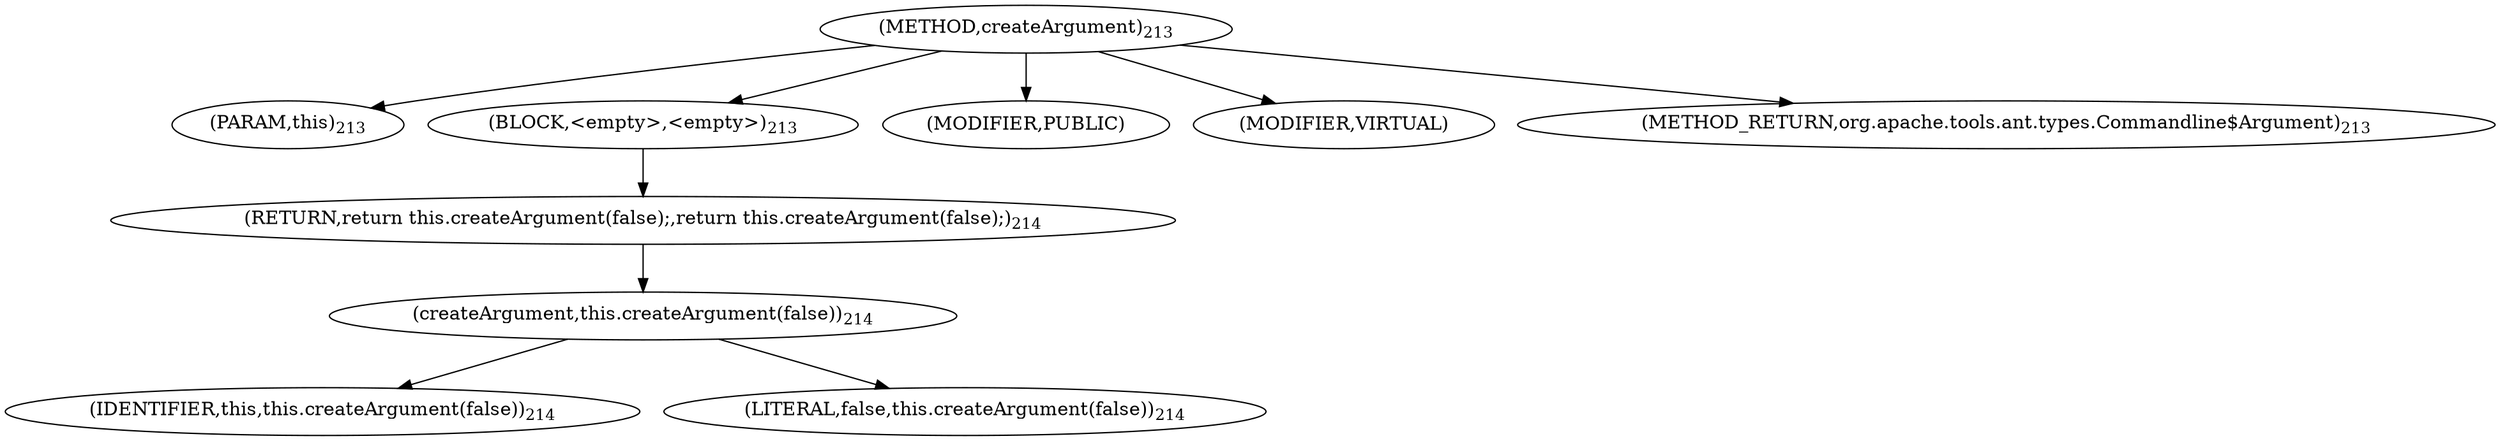 digraph "createArgument" {  
"350" [label = <(METHOD,createArgument)<SUB>213</SUB>> ]
"43" [label = <(PARAM,this)<SUB>213</SUB>> ]
"351" [label = <(BLOCK,&lt;empty&gt;,&lt;empty&gt;)<SUB>213</SUB>> ]
"352" [label = <(RETURN,return this.createArgument(false);,return this.createArgument(false);)<SUB>214</SUB>> ]
"353" [label = <(createArgument,this.createArgument(false))<SUB>214</SUB>> ]
"42" [label = <(IDENTIFIER,this,this.createArgument(false))<SUB>214</SUB>> ]
"354" [label = <(LITERAL,false,this.createArgument(false))<SUB>214</SUB>> ]
"355" [label = <(MODIFIER,PUBLIC)> ]
"356" [label = <(MODIFIER,VIRTUAL)> ]
"357" [label = <(METHOD_RETURN,org.apache.tools.ant.types.Commandline$Argument)<SUB>213</SUB>> ]
  "350" -> "43" 
  "350" -> "351" 
  "350" -> "355" 
  "350" -> "356" 
  "350" -> "357" 
  "351" -> "352" 
  "352" -> "353" 
  "353" -> "42" 
  "353" -> "354" 
}
